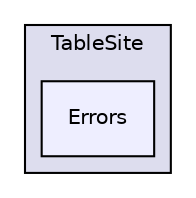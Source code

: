 digraph G {
  compound=true
  node [ fontsize=10, fontname="Helvetica"];
  edge [ labelfontsize=9, labelfontname="Helvetica"];
  subgraph clusterdir_415fd75f6c77a4b8abeeeefc2148dbef {
    graph [ bgcolor="#ddddee", pencolor="black", label="TableSite" fontname="Helvetica", fontsize=10, URL="dir_415fd75f6c77a4b8abeeeefc2148dbef.html"]
  dir_9f57eac89433d2a0d493f6a46bca679d [shape=box, label="Errors", style="filled", fillcolor="#eeeeff", pencolor="black", URL="dir_9f57eac89433d2a0d493f6a46bca679d.html"];
  }
}
